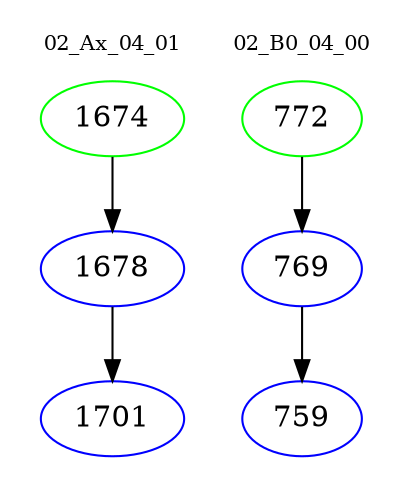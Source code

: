 digraph{
subgraph cluster_0 {
color = white
label = "02_Ax_04_01";
fontsize=10;
T0_1674 [label="1674", color="green"]
T0_1674 -> T0_1678 [color="black"]
T0_1678 [label="1678", color="blue"]
T0_1678 -> T0_1701 [color="black"]
T0_1701 [label="1701", color="blue"]
}
subgraph cluster_1 {
color = white
label = "02_B0_04_00";
fontsize=10;
T1_772 [label="772", color="green"]
T1_772 -> T1_769 [color="black"]
T1_769 [label="769", color="blue"]
T1_769 -> T1_759 [color="black"]
T1_759 [label="759", color="blue"]
}
}
